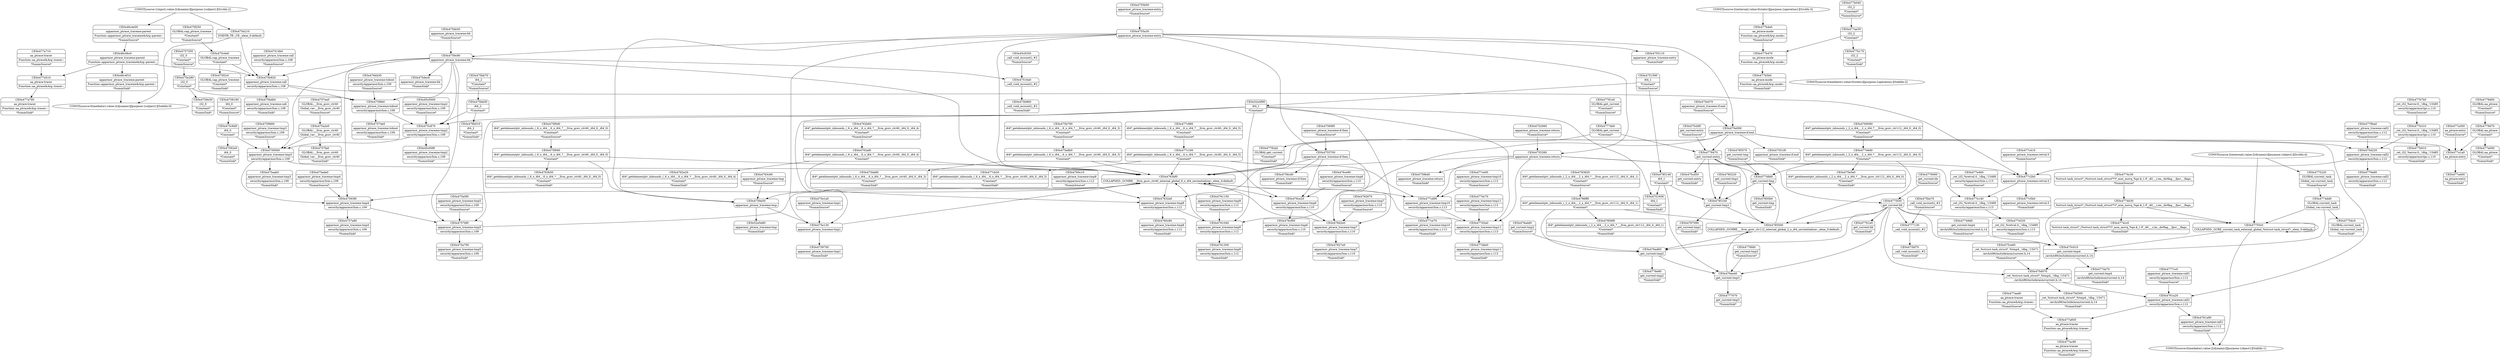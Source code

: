digraph {
	CE0x475e210 [shape=record,shape=Mrecord,label="{CE0x475e210|VOIDTB_TE:_CE:_elem_0:default:}"]
	CE0x475e070 [shape=record,shape=Mrecord,label="{CE0x475e070|apparmor_ptrace_traceme:if.end|*SummSource*}"]
	CE0x476add0 [shape=record,shape=Mrecord,label="{CE0x476add0|get_current:tmp2|*SummSource*}"]
	CE0x475c4e0 [shape=record,shape=Mrecord,label="{CE0x475c4e0|GLOBAL:cap_ptrace_traceme|*Constant*}"]
	CE0x4758180 [shape=record,shape=Mrecord,label="{CE0x4758180|i64_0|*Constant*|*SummSource*}"]
	CE0x476ce90 [shape=record,shape=Mrecord,label="{CE0x476ce90|apparmor_ptrace_traceme:tmp6|security/apparmor/lsm.c,110|*SummSource*}"]
	CE0x4762670 [shape=record,shape=Mrecord,label="{CE0x4762670|apparmor_ptrace_traceme:tmp7|security/apparmor/lsm.c,110|*SummSource*}"]
	CE0x46c4f10 [shape=record,shape=Mrecord,label="{CE0x46c4f10|apparmor_ptrace_traceme:parent|Function::apparmor_ptrace_traceme&Arg::parent::|*SummSink*}"]
	CE0x4787090 [shape=record,shape=Mrecord,label="{CE0x4787090|get_current:tmp1|*SummSink*}"]
	CE0x52e5e80 [shape=record,shape=Mrecord,label="{CE0x52e5e80|apparmor_ptrace_traceme:tmp|*SummSink*}"]
	CE0x477c160 [shape=record,shape=Mrecord,label="{CE0x477c160|i64*_getelementptr_inbounds_(_6_x_i64_,_6_x_i64_*___llvm_gcov_ctr40,_i64_0,_i64_5)|*Constant*}"]
	CE0x477b170 [shape=record,shape=Mrecord,label="{CE0x477b170|i32_2|*Constant*|*SummSink*}"]
	CE0x477ce70 [shape=record,shape=Mrecord,label="{CE0x477ce70|apparmor_ptrace_traceme:tmp10|security/apparmor/lsm.c,113|*SummSink*}"]
	CE0x4759c90 [shape=record,shape=Mrecord,label="{CE0x4759c90|apparmor_ptrace_traceme:bb}"]
	CE0x4761040 [shape=record,shape=Mrecord,label="{CE0x4761040|apparmor_ptrace_traceme:tmp9|security/apparmor/lsm.c,112}"]
	CE0x475e000 [shape=record,shape=Mrecord,label="{CE0x475e000|apparmor_ptrace_traceme:if.end}"]
	CE0x4762e20 [shape=record,shape=Mrecord,label="{CE0x4762e20|i64*_getelementptr_inbounds_(_6_x_i64_,_6_x_i64_*___llvm_gcov_ctr40,_i64_0,_i64_4)|*Constant*|*SummSink*}"]
	CE0x477e6d0 [shape=record,shape=Mrecord,label="{CE0x477e6d0|i64*_getelementptr_inbounds_(_2_x_i64_,_2_x_i64_*___llvm_gcov_ctr112,_i64_0,_i64_0)|*Constant*}"]
	CE0x475ade0 [shape=record,shape=Mrecord,label="{CE0x475ade0|apparmor_ptrace_traceme:tmp4|security/apparmor/lsm.c,109|*SummSource*}"]
	CE0x475e1a0 [shape=record,shape=Mrecord,label="{CE0x475e1a0|apparmor_ptrace_traceme:tmp1|*SummSource*}"]
	CE0x4776060 [shape=record,shape=Mrecord,label="{CE0x4776060|get_current:bb|*SummSource*}"]
	CE0x45c0350 [shape=record,shape=Mrecord,label="{CE0x45c0350|_call_void_mcount()_#2|*SummSource*}"]
	CE0x475d300 [shape=record,shape=Mrecord,label="{CE0x475d300|_ret_%struct.task_struct*_%tmp4,_!dbg_!15471|./arch/x86/include/asm/current.h,14|*SummSink*}"]
	CE0x477a1a0 [shape=record,shape=Mrecord,label="{CE0x477a1a0|aa_ptrace:entry}"]
	CE0x476d2e0 [shape=record,shape=Mrecord,label="{CE0x476d2e0|apparmor_ptrace_traceme:tmp7|security/apparmor/lsm.c,110}"]
	CE0x4774c30 [shape=record,shape=Mrecord,label="{CE0x4774c30|%struct.task_struct*_(%struct.task_struct**)*_asm_movq_%gs:$_1:P_,$0_,_r,im,_dirflag_,_fpsr_,_flags_|*SummSource*}"]
	CE0x4759fe0 [shape=record,shape=Mrecord,label="{CE0x4759fe0|apparmor_ptrace_traceme:tobool|security/apparmor/lsm.c,109}"]
	CE0x4774cc0 [shape=record,shape=Mrecord,label="{CE0x4774cc0|%struct.task_struct*_(%struct.task_struct**)*_asm_movq_%gs:$_1:P_,$0_,_r,im,_dirflag_,_fpsr_,_flags_|*SummSink*}"]
	CE0x45c0000 [shape=record,shape=Mrecord,label="{CE0x45c0000|apparmor_ptrace_traceme:tmp2|security/apparmor/lsm.c,109|*SummSource*}"]
	CE0x475f060 [shape=record,shape=Mrecord,label="{CE0x475f060|i64*_getelementptr_inbounds_(_6_x_i64_,_6_x_i64_*___llvm_gcov_ctr40,_i64_0,_i64_0)|*Constant*}"]
	CE0x4757a80 [shape=record,shape=Mrecord,label="{CE0x4757a80|apparmor_ptrace_traceme:tmp4|security/apparmor/lsm.c,109|*SummSink*}"]
	CE0x476ad60 [shape=record,shape=Mrecord,label="{CE0x476ad60|get_current:tmp2}"]
	CE0x475c6d0 [shape=record,shape=Mrecord,label="{CE0x475c6d0|i64_0|*Constant*}"]
	CE0x46c0bc0 [shape=record,shape=Mrecord,label="{CE0x46c0bc0|apparmor_ptrace_traceme:parent|Function::apparmor_ptrace_traceme&Arg::parent::}"]
	CE0x4760c80 [shape=record,shape=Mrecord,label="{CE0x4760c80|apparmor_ptrace_traceme:tmp8|security/apparmor/lsm.c,112|*SummSink*}"]
	CE0x475dec0 [shape=record,shape=Mrecord,label="{CE0x475dec0|apparmor_ptrace_traceme:bb|*SummSink*}"]
	CE0x47782a0 [shape=record,shape=Mrecord,label="{CE0x47782a0|GLOBAL:get_current|*Constant*|*SummSink*}"]
	CE0x47748d0 [shape=record,shape=Mrecord,label="{CE0x47748d0|get_current:tmp}"]
	CE0x4776fd0 [shape=record,shape=Mrecord,label="{CE0x4776fd0|get_current:tmp3|*SummSource*}"]
	"CONST[source:0(mediator),value:2(dynamic)][purpose:{subject}][SnkIdx:0]"
	CE0x4763b50 [shape=record,shape=Mrecord,label="{CE0x4763b50|i64*_getelementptr_inbounds_(_6_x_i64_,_6_x_i64_*___llvm_gcov_ctr40,_i64_0,_i64_0)|*Constant*|*SummSink*}"]
	"CONST[source:2(external),value:2(dynamic)][purpose:{object}][SrcIdx:4]"
	CE0x4757ea0 [shape=record,shape=Mrecord,label="{CE0x4757ea0|GLOBAL:__llvm_gcov_ctr40|Global_var:__llvm_gcov_ctr40|*SummSource*}"]
	CE0x475a5f0 [shape=record,shape=Mrecord,label="{CE0x475a5f0|apparmor_ptrace_traceme:tmp5|security/apparmor/lsm.c,109|*SummSource*}"]
	CE0x475bdb0 [shape=record,shape=Mrecord,label="{CE0x475bdb0|apparmor_ptrace_traceme:call|security/apparmor/lsm.c,108|*SummSink*}"]
	CE0x477b910 [shape=record,shape=Mrecord,label="{CE0x477b910|_ret_i32_%error.0,_!dbg_!15485|security/apparmor/ipc.c,110|*SummSink*}"]
	CE0x4774dd0 [shape=record,shape=Mrecord,label="{CE0x4774dd0|GLOBAL:current_task|Global_var:current_task}"]
	CE0x477a710 [shape=record,shape=Mrecord,label="{CE0x477a710|aa_ptrace:tracer|Function::aa_ptrace&Arg::tracer::|*SummSource*}"]
	"CONST[source:0(mediator),value:0(static)][purpose:{operation}][SnkIdx:2]"
	"CONST[source:0(mediator),value:2(dynamic)][purpose:{object}][SnkIdx:1]"
	CE0x47632a0 [shape=record,shape=Mrecord,label="{CE0x47632a0|apparmor_ptrace_traceme:tmp8|security/apparmor/lsm.c,112}"]
	CE0x477aad0 [shape=record,shape=Mrecord,label="{CE0x477aad0|aa_ptrace:tracee|Function::aa_ptrace&Arg::tracee::|*SummSource*}"]
	CE0x477ae30 [shape=record,shape=Mrecord,label="{CE0x477ae30|i32_2|*Constant*}"]
	CE0x4756cd0 [shape=record,shape=Mrecord,label="{CE0x4756cd0|apparmor_ptrace_traceme:if.then|*SummSink*}"]
	CE0x475a700 [shape=record,shape=Mrecord,label="{CE0x475a700|apparmor_ptrace_traceme:tmp5|security/apparmor/lsm.c,109|*SummSink*}"]
	CE0x475bb00 [shape=record,shape=Mrecord,label="{CE0x475bb00|i64_2|*Constant*}"]
	CE0x47749d0 [shape=record,shape=Mrecord,label="{CE0x47749d0|get_current:tmp4|./arch/x86/include/asm/current.h,14|*SummSource*}"]
	CE0x477b470 [shape=record,shape=Mrecord,label="{CE0x477b470|aa_ptrace:mode|Function::aa_ptrace&Arg::mode::}"]
	CE0x477e520 [shape=record,shape=Mrecord,label="{CE0x477e520|_ret_i32_%retval.0,_!dbg_!15480|security/apparmor/lsm.c,113|*SummSink*}"]
	CE0x475b790 [shape=record,shape=Mrecord,label="{CE0x475b790|i64*_getelementptr_inbounds_(_6_x_i64_,_6_x_i64_*___llvm_gcov_ctr40,_i64_0,_i64_3)|*Constant*|*SummSource*}"]
	CE0x47755c0 [shape=record,shape=Mrecord,label="{CE0x47755c0|COLLAPSED:_GCRE_current_task_external_global_%struct.task_struct*:_elem_0:default:}"]
	CE0x4774a70 [shape=record,shape=Mrecord,label="{CE0x4774a70|get_current:tmp4|./arch/x86/include/asm/current.h,14|*SummSink*}"]
	CE0x475bb70 [shape=record,shape=Mrecord,label="{CE0x475bb70|i64_2|*Constant*|*SummSource*}"]
	CE0x477d3a0 [shape=record,shape=Mrecord,label="{CE0x477d3a0|apparmor_ptrace_traceme:tmp11|security/apparmor/lsm.c,113}"]
	CE0x52e5f90 [shape=record,shape=Mrecord,label="{CE0x52e5f90|i64_1|*Constant*}"]
	CE0x475a8b0 [shape=record,shape=Mrecord,label="{CE0x475a8b0|i64*_getelementptr_inbounds_(_6_x_i64_,_6_x_i64_*___llvm_gcov_ctr40,_i64_0,_i64_3)|*Constant*}"]
	CE0x475e5a0 [shape=record,shape=Mrecord,label="{CE0x475e5a0|i64*_getelementptr_inbounds_(_2_x_i64_,_2_x_i64_*___llvm_gcov_ctr112,_i64_0,_i64_0)|*Constant*|*SummSink*}"]
	CE0x475d070 [shape=record,shape=Mrecord,label="{CE0x475d070|_ret_%struct.task_struct*_%tmp4,_!dbg_!15471|./arch/x86/include/asm/current.h,14}"]
	CE0x4755260 [shape=record,shape=Mrecord,label="{CE0x4755260|apparmor_ptrace_traceme:return}"]
	CE0x4757bf0 [shape=record,shape=Mrecord,label="{CE0x4757bf0|apparmor_ptrace_traceme:tmp5|security/apparmor/lsm.c,109}"]
	CE0x477a510 [shape=record,shape=Mrecord,label="{CE0x477a510|aa_ptrace:tracer|Function::aa_ptrace&Arg::tracer::}"]
	CE0x477a400 [shape=record,shape=Mrecord,label="{CE0x477a400|aa_ptrace:entry|*SummSink*}"]
	CE0x475ce60 [shape=record,shape=Mrecord,label="{CE0x475ce60|_ret_%struct.task_struct*_%tmp4,_!dbg_!15471|./arch/x86/include/asm/current.h,14|*SummSource*}"]
	CE0x477e460 [shape=record,shape=Mrecord,label="{CE0x477e460|_ret_i32_%retval.0,_!dbg_!15480|security/apparmor/lsm.c,113|*SummSource*}"]
	CE0x47551f0 [shape=record,shape=Mrecord,label="{CE0x47551f0|apparmor_ptrace_traceme:if.end|*SummSink*}"]
	CE0x4759a50 [shape=record,shape=Mrecord,label="{CE0x4759a50|apparmor_ptrace_traceme:tmp}"]
	CE0x4759700 [shape=record,shape=Mrecord,label="{CE0x4759700|apparmor_ptrace_traceme:tmp1|*SummSink*}"]
	CE0x4779ba0 [shape=record,shape=Mrecord,label="{CE0x4779ba0|apparmor_ptrace_traceme:call2|security/apparmor/lsm.c,112|*SummSource*}"]
	CE0x475cd50 [shape=record,shape=Mrecord,label="{CE0x475cd50|get_current:entry|*SummSink*}"]
	CE0x4761a20 [shape=record,shape=Mrecord,label="{CE0x4761a20|apparmor_ptrace_traceme:call1|security/apparmor/lsm.c,112}"]
	CE0x477a780 [shape=record,shape=Mrecord,label="{CE0x477a780|aa_ptrace:tracer|Function::aa_ptrace&Arg::tracer::|*SummSink*}"]
	CE0x476d430 [shape=record,shape=Mrecord,label="{CE0x476d430|apparmor_ptrace_traceme:tobool|security/apparmor/lsm.c,109|*SummSource*}"]
	CE0x47850b0 [shape=record,shape=Mrecord,label="{CE0x47850b0|get_current:tmp|*SummSink*}"]
	CE0x4759e30 [shape=record,shape=Mrecord,label="{CE0x4759e30|i32_0|*Constant*|*SummSink*}"]
	CE0x476cf00 [shape=record,shape=Mrecord,label="{CE0x476cf00|apparmor_ptrace_traceme:tmp6|security/apparmor/lsm.c,110|*SummSink*}"]
	CE0x4755b00 [shape=record,shape=Mrecord,label="{CE0x4755b00|apparmor_ptrace_traceme:entry|*SummSource*}"]
	CE0x4783820 [shape=record,shape=Mrecord,label="{CE0x4783820|i64*_getelementptr_inbounds_(_2_x_i64_,_2_x_i64_*___llvm_gcov_ctr112,_i64_0,_i64_1)|*Constant*|*SummSource*}"]
	CE0x477c880 [shape=record,shape=Mrecord,label="{CE0x477c880|i64*_getelementptr_inbounds_(_6_x_i64_,_6_x_i64_*___llvm_gcov_ctr40,_i64_0,_i64_5)|*Constant*|*SummSource*}"]
	CE0x477b4e0 [shape=record,shape=Mrecord,label="{CE0x477b4e0|aa_ptrace:mode|Function::aa_ptrace&Arg::mode::|*SummSource*}"]
	CE0x475be70 [shape=record,shape=Mrecord,label="{CE0x475be70|_call_void_mcount()_#2|*SummSource*}"]
	CE0x47754c0 [shape=record,shape=Mrecord,label="{CE0x47754c0|GLOBAL:current_task|Global_var:current_task|*SummSink*}"]
	CE0x4775220 [shape=record,shape=Mrecord,label="{CE0x4775220|GLOBAL:current_task|Global_var:current_task|*SummSource*}"]
	CE0x4759560 [shape=record,shape=Mrecord,label="{CE0x4759560|apparmor_ptrace_traceme:tmp3|security/apparmor/lsm.c,109}"]
	CE0x4769580 [shape=record,shape=Mrecord,label="{CE0x4769580|i64*_getelementptr_inbounds_(_2_x_i64_,_2_x_i64_*___llvm_gcov_ctr112,_i64_0,_i64_0)|*Constant*|*SummSource*}"]
	CE0x4778470 [shape=record,shape=Mrecord,label="{CE0x4778470|get_current:entry}"]
	CE0x4759660 [shape=record,shape=Mrecord,label="{CE0x4759660|apparmor_ptrace_traceme:tmp3|security/apparmor/lsm.c,109|*SummSource*}"]
	CE0x47514b0 [shape=record,shape=Mrecord,label="{CE0x47514b0|apparmor_ptrace_traceme:call|security/apparmor/lsm.c,108|*SummSource*}"]
	CE0x475f0d0 [shape=record,shape=Mrecord,label="{CE0x475f0d0|i64*_getelementptr_inbounds_(_6_x_i64_,_6_x_i64_*___llvm_gcov_ctr40,_i64_0,_i64_0)|*Constant*|*SummSource*}"]
	CE0x4777cc0 [shape=record,shape=Mrecord,label="{CE0x4777cc0|apparmor_ptrace_traceme:call1|security/apparmor/lsm.c,112|*SummSource*}"]
	CE0x4757fa0 [shape=record,shape=Mrecord,label="{CE0x4757fa0|GLOBAL:__llvm_gcov_ctr40|Global_var:__llvm_gcov_ctr40|*SummSink*}"]
	CE0x4779d70 [shape=record,shape=Mrecord,label="{CE0x4779d70|GLOBAL:aa_ptrace|*Constant*}"]
	CE0x475bf70 [shape=record,shape=Mrecord,label="{CE0x475bf70|_call_void_mcount()_#2|*SummSink*}"]
	CE0x477c5b0 [shape=record,shape=Mrecord,label="{CE0x477c5b0|apparmor_ptrace_traceme:retval.0|*SummSink*}"]
	CE0x477b7b0 [shape=record,shape=Mrecord,label="{CE0x477b7b0|_ret_i32_%error.0,_!dbg_!15485|security/apparmor/ipc.c,110|*SummSource*}"]
	CE0x4763c60 [shape=record,shape=Mrecord,label="{CE0x4763c60|apparmor_ptrace_traceme:tmp|*SummSource*}"]
	CE0x4763bf0 [shape=record,shape=Mrecord,label="{CE0x4763bf0|COLLAPSED:_GCMRE___llvm_gcov_ctr40_internal_global_6_x_i64_zeroinitializer:_elem_0:default:}"]
	CE0x477cb20 [shape=record,shape=Mrecord,label="{CE0x477cb20|i64*_getelementptr_inbounds_(_6_x_i64_,_6_x_i64_*___llvm_gcov_ctr40,_i64_0,_i64_5)|*Constant*|*SummSink*}"]
	CE0x475d220 [shape=record,shape=Mrecord,label="{CE0x475d220|apparmor_ptrace_traceme:call2|security/apparmor/lsm.c,112}"]
	CE0x475b860 [shape=record,shape=Mrecord,label="{CE0x475b860|_call_void_mcount()_#2|*SummSink*}"]
	CE0x4762af0 [shape=record,shape=Mrecord,label="{CE0x4762af0|i64*_getelementptr_inbounds_(_6_x_i64_,_6_x_i64_*___llvm_gcov_ctr40,_i64_0,_i64_4)|*Constant*}"]
	CE0x4761150 [shape=record,shape=Mrecord,label="{CE0x4761150|apparmor_ptrace_traceme:tmp9|security/apparmor/lsm.c,112|*SummSource*}"]
	CE0x4779a80 [shape=record,shape=Mrecord,label="{CE0x4779a80|apparmor_ptrace_traceme:call2|security/apparmor/lsm.c,112|*SummSink*}"]
	CE0x475f2c0 [shape=record,shape=Mrecord,label="{CE0x475f2c0|GLOBAL:cap_ptrace_traceme|*Constant*|*SummSink*}"]
	CE0x47856f0 [shape=record,shape=Mrecord,label="{CE0x47856f0|i64*_getelementptr_inbounds_(_2_x_i64_,_2_x_i64_*___llvm_gcov_ctr112,_i64_0,_i64_1)|*Constant*|*SummSink*}"]
	CE0x47781e0 [shape=record,shape=Mrecord,label="{CE0x47781e0|GLOBAL:get_current|*Constant*|*SummSource*}"]
	CE0x477dc70 [shape=record,shape=Mrecord,label="{CE0x477dc70|apparmor_ptrace_traceme:tmp11|security/apparmor/lsm.c,113|*SummSource*}"]
	CE0x4786ff0 [shape=record,shape=Mrecord,label="{CE0x4786ff0|i64*_getelementptr_inbounds_(_2_x_i64_,_2_x_i64_*___llvm_gcov_ctr112,_i64_0,_i64_1)|*Constant*}"]
	CE0x477e140 [shape=record,shape=Mrecord,label="{CE0x477e140|_ret_i32_%retval.0,_!dbg_!15480|security/apparmor/lsm.c,113}"]
	CE0x475e280 [shape=record,shape=Mrecord,label="{CE0x475e280|i32_0|*Constant*}"]
	CE0x477ac90 [shape=record,shape=Mrecord,label="{CE0x477ac90|aa_ptrace:tracee|Function::aa_ptrace&Arg::tracee::|*SummSink*}"]
	CE0x477b5b0 [shape=record,shape=Mrecord,label="{CE0x477b5b0|aa_ptrace:mode|Function::aa_ptrace&Arg::mode::|*SummSink*}"]
	CE0x47627e0 [shape=record,shape=Mrecord,label="{CE0x47627e0|apparmor_ptrace_traceme:tmp7|security/apparmor/lsm.c,110|*SummSink*}"]
	CE0x476ae40 [shape=record,shape=Mrecord,label="{CE0x476ae40|get_current:tmp3}"]
	CE0x4775f30 [shape=record,shape=Mrecord,label="{CE0x4775f30|get_current:bb}"]
	CE0x475aab0 [shape=record,shape=Mrecord,label="{CE0x475aab0|apparmor_ptrace_traceme:tmp3|security/apparmor/lsm.c,109|*SummSink*}"]
	CE0x475c010 [shape=record,shape=Mrecord,label="{CE0x475c010|get_current:tmp4|./arch/x86/include/asm/current.h,14}"]
	CE0x4755700 [shape=record,shape=Mrecord,label="{CE0x4755700|apparmor_ptrace_traceme:if.then}"]
	CE0x475b920 [shape=record,shape=Mrecord,label="{CE0x475b920|apparmor_ptrace_traceme:call|security/apparmor/lsm.c,108}"]
	CE0x47761e0 [shape=record,shape=Mrecord,label="{CE0x47761e0|get_current:bb|*SummSink*}"]
	"CONST[source:2(external),value:0(static)][purpose:{operation}][SrcIdx:3]"
	CE0x4761300 [shape=record,shape=Mrecord,label="{CE0x4761300|apparmor_ptrace_traceme:tmp9|security/apparmor/lsm.c,112|*SummSink*}"]
	CE0x47593f0 [shape=record,shape=Mrecord,label="{CE0x47593f0|apparmor_ptrace_traceme:tmp4|security/apparmor/lsm.c,109}"]
	CE0x476ce20 [shape=record,shape=Mrecord,label="{CE0x476ce20|apparmor_ptrace_traceme:tmp6|security/apparmor/lsm.c,110}"]
	CE0x4761a90 [shape=record,shape=Mrecord,label="{CE0x4761a90|apparmor_ptrace_traceme:call1|security/apparmor/lsm.c,112|*SummSink*}"]
	CE0x4777de0 [shape=record,shape=Mrecord,label="{CE0x4777de0|GLOBAL:get_current|*Constant*}"]
	CE0x477a300 [shape=record,shape=Mrecord,label="{CE0x477a300|aa_ptrace:entry|*SummSource*}"]
	CE0x477a000 [shape=record,shape=Mrecord,label="{CE0x477a000|GLOBAL:aa_ptrace|*Constant*|*SummSink*}"]
	CE0x477b040 [shape=record,shape=Mrecord,label="{CE0x477b040|i32_2|*Constant*|*SummSource*}"]
	CE0x4777070 [shape=record,shape=Mrecord,label="{CE0x4777070|get_current:tmp3|*SummSink*}"]
	"CONST[source:1(input),value:2(dynamic)][purpose:{subject}][SrcIdx:2]"
	CE0x4779d00 [shape=record,shape=Mrecord,label="{CE0x4779d00|GLOBAL:aa_ptrace|*Constant*|*SummSource*}"]
	CE0x477cd90 [shape=record,shape=Mrecord,label="{CE0x477cd90|apparmor_ptrace_traceme:tmp10|security/apparmor/lsm.c,113}"]
	CE0x4785220 [shape=record,shape=Mrecord,label="{CE0x4785220|get_current:tmp1|*SummSource*}"]
	CE0x477a850 [shape=record,shape=Mrecord,label="{CE0x477a850|aa_ptrace:tracee|Function::aa_ptrace&Arg::tracee::}"]
	CE0x4757350 [shape=record,shape=Mrecord,label="{CE0x4757350|i32_0|*Constant*|*SummSource*}"]
	CE0x47569f0 [shape=record,shape=Mrecord,label="{CE0x47569f0|apparmor_ptrace_traceme:if.then|*SummSource*}"]
	CE0x475de50 [shape=record,shape=Mrecord,label="{CE0x475de50|apparmor_ptrace_traceme:bb|*SummSource*}"]
	CE0x4760c10 [shape=record,shape=Mrecord,label="{CE0x4760c10|apparmor_ptrace_traceme:tmp8|security/apparmor/lsm.c,112|*SummSource*}"]
	CE0x475e130 [shape=record,shape=Mrecord,label="{CE0x475e130|apparmor_ptrace_traceme:tmp1}"]
	CE0x475a2e0 [shape=record,shape=Mrecord,label="{CE0x475a2e0|GLOBAL:__llvm_gcov_ctr40|Global_var:__llvm_gcov_ctr40}"]
	CE0x475cbf0 [shape=record,shape=Mrecord,label="{CE0x475cbf0|get_current:entry|*SummSource*}"]
	CE0x4751590 [shape=record,shape=Mrecord,label="{CE0x4751590|i64_1|*Constant*|*SummSource*}"]
	CE0x477ce00 [shape=record,shape=Mrecord,label="{CE0x477ce00|apparmor_ptrace_traceme:tmp10|security/apparmor/lsm.c,113|*SummSource*}"]
	CE0x4755110 [shape=record,shape=Mrecord,label="{CE0x4755110|apparmor_ptrace_traceme:entry|*SummSink*}"]
	CE0x45c00f0 [shape=record,shape=Mrecord,label="{CE0x45c00f0|apparmor_ptrace_traceme:tmp2|security/apparmor/lsm.c,109|*SummSink*}"]
	CE0x475c870 [shape=record,shape=Mrecord,label="{CE0x475c870|apparmor_ptrace_traceme:tmp2|security/apparmor/lsm.c,109}"]
	CE0x4785140 [shape=record,shape=Mrecord,label="{CE0x4785140|i64_1|*Constant*}"]
	CE0x477c410 [shape=record,shape=Mrecord,label="{CE0x477c410|apparmor_ptrace_traceme:retval.0|*SummSource*}"]
	CE0x475da80 [shape=record,shape=Mrecord,label="{CE0x475da80|i64*_getelementptr_inbounds_(_6_x_i64_,_6_x_i64_*___llvm_gcov_ctr40,_i64_0,_i64_3)|*Constant*|*SummSink*}"]
	CE0x477c2b0 [shape=record,shape=Mrecord,label="{CE0x477c2b0|apparmor_ptrace_traceme:retval.0}"]
	CE0x46c4e00 [shape=record,shape=Mrecord,label="{CE0x46c4e00|apparmor_ptrace_traceme:parent|Function::apparmor_ptrace_traceme&Arg::parent::|*SummSource*}"]
	CE0x477b310 [shape=record,shape=Mrecord,label="{CE0x477b310|_ret_i32_%error.0,_!dbg_!15485|security/apparmor/ipc.c,110}"]
	CE0x4759bd0 [shape=record,shape=Mrecord,label="{CE0x4759bd0|apparmor_ptrace_traceme:return|*SummSink*}"]
	CE0x4774b30 [shape=record,shape=Mrecord,label="{CE0x4774b30|%struct.task_struct*_(%struct.task_struct**)*_asm_movq_%gs:$_1:P_,$0_,_r,im,_dirflag_,_fpsr_,_flags_}"]
	CE0x47851b0 [shape=record,shape=Mrecord,label="{CE0x47851b0|get_current:tmp1}"]
	CE0x4755a30 [shape=record,shape=Mrecord,label="{CE0x4755a30|apparmor_ptrace_traceme:entry}"]
	CE0x477dde0 [shape=record,shape=Mrecord,label="{CE0x477dde0|apparmor_ptrace_traceme:tmp11|security/apparmor/lsm.c,113|*SummSink*}"]
	CE0x4776e80 [shape=record,shape=Mrecord,label="{CE0x4776e80|get_current:tmp2|*SummSink*}"]
	CE0x4785500 [shape=record,shape=Mrecord,label="{CE0x4785500|COLLAPSED:_GCMRE___llvm_gcov_ctr112_internal_global_2_x_i64_zeroinitializer:_elem_0:default:}"]
	CE0x47574e0 [shape=record,shape=Mrecord,label="{CE0x47574e0|apparmor_ptrace_traceme:tobool|security/apparmor/lsm.c,109|*SummSink*}"]
	CE0x4752060 [shape=record,shape=Mrecord,label="{CE0x4752060|apparmor_ptrace_traceme:return|*SummSource*}"]
	CE0x475f250 [shape=record,shape=Mrecord,label="{CE0x475f250|GLOBAL:cap_ptrace_traceme|*Constant*|*SummSource*}"]
	CE0x4785570 [shape=record,shape=Mrecord,label="{CE0x4785570|get_current:tmp|*SummSource*}"]
	CE0x47592e0 [shape=record,shape=Mrecord,label="{CE0x47592e0|i64_0|*Constant*|*SummSink*}"]
	CE0x476b010 [shape=record,shape=Mrecord,label="{CE0x476b010|i64_2|*Constant*|*SummSink*}"]
	CE0x4777130 [shape=record,shape=Mrecord,label="{CE0x4777130|_call_void_mcount()_#2}"]
	CE0x47516a0 [shape=record,shape=Mrecord,label="{CE0x47516a0|_call_void_mcount()_#2}"]
	CE0x4762b60 [shape=record,shape=Mrecord,label="{CE0x4762b60|i64*_getelementptr_inbounds_(_6_x_i64_,_6_x_i64_*___llvm_gcov_ctr40,_i64_0,_i64_4)|*Constant*|*SummSource*}"]
	CE0x4751600 [shape=record,shape=Mrecord,label="{CE0x4751600|i64_1|*Constant*|*SummSink*}"]
	CE0x4759c90 -> CE0x47516a0
	CE0x475b920 -> CE0x477c2b0
	CE0x4759c90 -> CE0x475dec0
	CE0x477c160 -> CE0x4763bf0
	CE0x4762af0 -> CE0x4763bf0
	CE0x477aad0 -> CE0x477a850
	CE0x4755260 -> CE0x4763bf0
	CE0x476ad60 -> CE0x4776e80
	CE0x475f0d0 -> CE0x475f060
	CE0x4755260 -> CE0x477d3a0
	CE0x475e130 -> CE0x4759700
	CE0x4779d70 -> CE0x477a1a0
	CE0x477d3a0 -> CE0x4763bf0
	CE0x477e6d0 -> CE0x475e5a0
	CE0x477a510 -> CE0x477a780
	CE0x47755c0 -> "CONST[source:0(mediator),value:2(dynamic)][purpose:{object}][SnkIdx:1]"
	CE0x475d070 -> CE0x4761a20
	CE0x477ae30 -> CE0x477b170
	CE0x4785140 -> CE0x47851b0
	CE0x4785220 -> CE0x47851b0
	CE0x4755a30 -> CE0x4759c90
	CE0x475c870 -> CE0x45c00f0
	CE0x475c870 -> CE0x4759560
	CE0x475e000 -> CE0x47632a0
	CE0x4755700 -> CE0x4756cd0
	CE0x4775f30 -> CE0x4777130
	CE0x4763bf0 -> CE0x47632a0
	CE0x4755a30 -> CE0x4763bf0
	CE0x4763c60 -> CE0x4759a50
	CE0x475cbf0 -> CE0x4778470
	CE0x4761150 -> CE0x4761040
	CE0x4774dd0 -> CE0x47755c0
	CE0x476ae40 -> CE0x4777070
	CE0x475e000 -> CE0x477a1a0
	CE0x4759c90 -> CE0x475b920
	CE0x475e070 -> CE0x475e000
	CE0x477a710 -> CE0x477a510
	CE0x4785500 -> CE0x476ad60
	CE0x4757350 -> CE0x475e280
	CE0x4775220 -> CE0x4774dd0
	CE0x4755260 -> CE0x477e140
	CE0x4776060 -> CE0x4775f30
	CE0x46c4f10 -> "CONST[source:0(mediator),value:2(dynamic)][purpose:{subject}][SnkIdx:0]"
	CE0x45c0350 -> CE0x47516a0
	CE0x4774dd0 -> CE0x475c010
	CE0x47593f0 -> CE0x4757bf0
	CE0x4761040 -> CE0x4763bf0
	CE0x475e000 -> CE0x4778470
	CE0x477b170 -> "CONST[source:0(mediator),value:0(static)][purpose:{operation}][SnkIdx:2]"
	CE0x4755a30 -> CE0x4759a50
	CE0x4769580 -> CE0x477e6d0
	CE0x477dc70 -> CE0x477d3a0
	CE0x475bb70 -> CE0x475bb00
	"CONST[source:2(external),value:0(static)][purpose:{operation}][SrcIdx:3]" -> CE0x477b4e0
	CE0x4759c90 -> CE0x4759fe0
	CE0x477cd90 -> CE0x477ce70
	CE0x46c0bc0 -> CE0x477a510
	CE0x4761a20 -> CE0x477a850
	CE0x47569f0 -> CE0x4755700
	CE0x475c6d0 -> CE0x47592e0
	CE0x477ae30 -> CE0x477b470
	CE0x477b7b0 -> CE0x477b310
	CE0x475be70 -> CE0x4777130
	CE0x475c6d0 -> CE0x4759560
	CE0x4751590 -> CE0x52e5f90
	CE0x4762670 -> CE0x476d2e0
	CE0x477c160 -> CE0x477cd90
	CE0x4776fd0 -> CE0x476ae40
	CE0x477c880 -> CE0x477c160
	CE0x475b920 -> CE0x475bdb0
	CE0x4775f30 -> CE0x47755c0
	CE0x4762b60 -> CE0x4762af0
	CE0x475b790 -> CE0x475a8b0
	CE0x4775f30 -> CE0x476ad60
	CE0x475e000 -> CE0x47551f0
	CE0x4778470 -> CE0x4785500
	CE0x477e6d0 -> CE0x47748d0
	CE0x4762af0 -> CE0x47632a0
	CE0x476ce20 -> CE0x476d2e0
	CE0x476ce20 -> CE0x476cf00
	CE0x4758180 -> CE0x475c6d0
	CE0x475d220 -> CE0x477c2b0
	CE0x52e5f90 -> CE0x475c870
	CE0x4775f30 -> CE0x476ae40
	CE0x4755260 -> CE0x4759bd0
	CE0x4760c10 -> CE0x47632a0
	CE0x4763bf0 -> CE0x477cd90
	CE0x47755c0 -> CE0x47755c0
	CE0x476ce90 -> CE0x476ce20
	CE0x475f250 -> CE0x475c4e0
	CE0x477ce00 -> CE0x477cd90
	CE0x4779d00 -> CE0x4779d70
	CE0x47748d0 -> CE0x47851b0
	CE0x4759a50 -> CE0x52e5e80
	CE0x4757bf0 -> CE0x475a700
	CE0x4759c90 -> CE0x4757bf0
	CE0x475e280 -> CE0x4759e30
	CE0x4751590 -> CE0x4785140
	CE0x476d430 -> CE0x4759fe0
	CE0x4755b00 -> CE0x4755a30
	CE0x4779ba0 -> CE0x475d220
	CE0x4783820 -> CE0x4786ff0
	CE0x475c010 -> CE0x475d070
	CE0x475e000 -> CE0x4763bf0
	CE0x4779d70 -> CE0x477a000
	CE0x4761040 -> CE0x4761300
	CE0x47781e0 -> CE0x4777de0
	CE0x4759c90 -> CE0x475c870
	CE0x4775f30 -> CE0x475d070
	CE0x4757ea0 -> CE0x475a2e0
	CE0x4759fe0 -> CE0x475c870
	CE0x477e460 -> CE0x477e140
	"CONST[source:1(input),value:2(dynamic)][purpose:{subject}][SrcIdx:2]" -> CE0x46c4e00
	CE0x52e5f90 -> CE0x4751600
	CE0x477b470 -> CE0x477b5b0
	CE0x475f060 -> CE0x4759a50
	CE0x475f060 -> CE0x4763b50
	CE0x4755a30 -> CE0x4755110
	CE0x477cd90 -> CE0x477d3a0
	CE0x4755700 -> CE0x476ce20
	CE0x475de50 -> CE0x4759c90
	CE0x475e1a0 -> CE0x475e130
	CE0x475a8b0 -> CE0x475da80
	CE0x477c2b0 -> CE0x477c5b0
	CE0x4778470 -> CE0x47748d0
	CE0x477c160 -> CE0x477cb20
	CE0x4755700 -> CE0x4763bf0
	CE0x476d2e0 -> CE0x47627e0
	CE0x46c0bc0 -> CE0x46c4f10
	CE0x475e280 -> CE0x4759fe0
	CE0x4763bf0 -> CE0x476ce20
	CE0x475e000 -> CE0x4761a20
	CE0x475c010 -> CE0x4774a70
	CE0x477e140 -> CE0x477e520
	CE0x4755700 -> CE0x476d2e0
	CE0x52e5f90 -> CE0x476d2e0
	"CONST[source:1(input),value:2(dynamic)][purpose:{subject}][SrcIdx:2]" -> CE0x475e210
	CE0x45c0000 -> CE0x475c870
	CE0x47593f0 -> CE0x4757a80
	CE0x4759660 -> CE0x4759560
	CE0x52e5f90 -> CE0x4761040
	CE0x4759560 -> CE0x4763bf0
	CE0x4774b30 -> CE0x47755c0
	CE0x475ce60 -> CE0x475d070
	CE0x47755c0 -> CE0x475c010
	CE0x4755a30 -> CE0x4755260
	CE0x4762af0 -> CE0x4762e20
	CE0x475e210 -> CE0x475b920
	CE0x46c4e00 -> CE0x46c0bc0
	CE0x47851b0 -> CE0x4787090
	CE0x52e5f90 -> CE0x4757bf0
	CE0x475c4e0 -> CE0x475b920
	CE0x4774dd0 -> CE0x47754c0
	CE0x47851b0 -> CE0x4785500
	CE0x475e130 -> CE0x4763bf0
	CE0x4785140 -> CE0x476ae40
	CE0x4757bf0 -> CE0x4763bf0
	CE0x4759c90 -> CE0x4763bf0
	CE0x4759a50 -> CE0x475e130
	CE0x475a8b0 -> CE0x4763bf0
	CE0x52e5f90 -> CE0x477d3a0
	CE0x476ae40 -> CE0x4785500
	CE0x477a300 -> CE0x477a1a0
	CE0x475b920 -> CE0x4759fe0
	CE0x475a8b0 -> CE0x476ce20
	CE0x4755a30 -> CE0x475e000
	CE0x4777130 -> CE0x475bf70
	CE0x4777de0 -> CE0x4778470
	"CONST[source:2(external),value:2(dynamic)][purpose:{object}][SrcIdx:4]" -> CE0x4775220
	CE0x477c2b0 -> CE0x477e140
	CE0x4786ff0 -> CE0x4785500
	CE0x4774b30 -> CE0x4774cc0
	CE0x475a2e0 -> CE0x4759560
	CE0x4778470 -> CE0x475cd50
	CE0x4755a30 -> CE0x475e130
	CE0x47632a0 -> CE0x4760c80
	CE0x475bb00 -> CE0x475c870
	CE0x4786ff0 -> CE0x476ad60
	"CONST[source:2(external),value:2(dynamic)][purpose:{object}][SrcIdx:4]" -> CE0x47755c0
	CE0x4786ff0 -> CE0x47856f0
	CE0x476d2e0 -> CE0x4763bf0
	CE0x4785570 -> CE0x47748d0
	CE0x475d070 -> CE0x475d300
	CE0x4775f30 -> CE0x4785500
	CE0x477b4e0 -> CE0x477b470
	CE0x4763bf0 -> CE0x47593f0
	CE0x4759c90 -> CE0x4759560
	CE0x4761a20 -> CE0x4761a90
	CE0x4761a90 -> "CONST[source:0(mediator),value:2(dynamic)][purpose:{object}][SnkIdx:1]"
	CE0x47632a0 -> CE0x4761040
	CE0x4759c90 -> CE0x47593f0
	CE0x475c4e0 -> CE0x475f2c0
	CE0x477a850 -> CE0x477ac90
	CE0x476add0 -> CE0x476ad60
	CE0x475f060 -> CE0x4763bf0
	CE0x475a2e0 -> CE0x4757fa0
	CE0x475ade0 -> CE0x47593f0
	CE0x4774b30 -> CE0x475c010
	CE0x52e5f90 -> CE0x475e130
	CE0x4759560 -> CE0x475aab0
	CE0x4763bf0 -> CE0x4759a50
	CE0x4759fe0 -> CE0x47574e0
	CE0x47516a0 -> CE0x475b860
	CE0x4755260 -> CE0x477c2b0
	CE0x475d220 -> CE0x4779a80
	CE0x477b310 -> CE0x477b910
	CE0x4785500 -> CE0x47748d0
	CE0x4775f30 -> CE0x475c010
	CE0x475a5f0 -> CE0x4757bf0
	CE0x477a1a0 -> CE0x477a400
	CE0x46c0bc0 -> CE0x475b920
	CE0x4777de0 -> CE0x47782a0
	CE0x4755260 -> CE0x477cd90
	CE0x4752060 -> CE0x4755260
	CE0x4778470 -> CE0x47851b0
	CE0x4774c30 -> CE0x4774b30
	CE0x475e000 -> CE0x475d220
	CE0x4759560 -> CE0x47593f0
	CE0x477b040 -> CE0x477ae30
	CE0x477b310 -> CE0x475d220
	CE0x477c410 -> CE0x477c2b0
	CE0x47749d0 -> CE0x475c010
	CE0x477e6d0 -> CE0x4785500
	CE0x4785140 -> CE0x4751600
	CE0x4777cc0 -> CE0x4761a20
	CE0x47514b0 -> CE0x475b920
	CE0x476ad60 -> CE0x476ae40
	CE0x475e000 -> CE0x4761040
	CE0x475e210 -> "CONST[source:0(mediator),value:2(dynamic)][purpose:{subject}][SnkIdx:0]"
	CE0x4755a30 -> CE0x4755700
	CE0x4778470 -> CE0x4775f30
	CE0x477d3a0 -> CE0x477dde0
	CE0x47748d0 -> CE0x47850b0
	CE0x475bb00 -> CE0x476b010
	CE0x4775f30 -> CE0x47761e0
}
